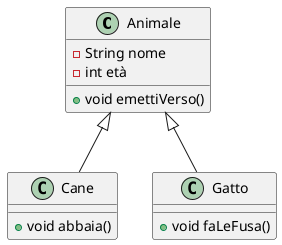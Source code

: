 @startuml
' Se concreta va bene così (perchè?)... ma se abstract? ;)
class Animale {
    - String nome
    - int età
    + void emettiVerso()
}

class Cane {
    + void abbaia()
}

class Gatto {
    + void faLeFusa()
}

Animale <|-- Cane
Animale <|-- Gatto
@enduml

